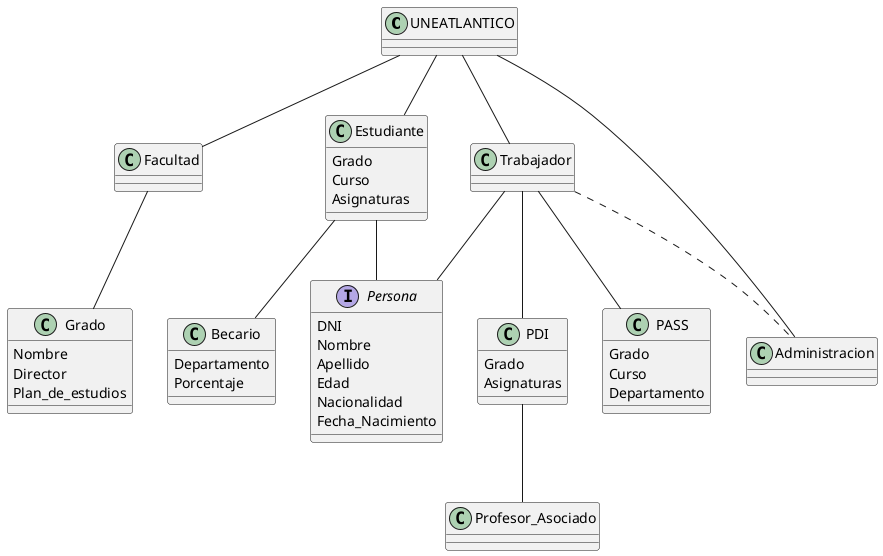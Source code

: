 @startuml universidad

class UNEATLANTICO{
   
}
class Estudiante{
   Grado
   Curso
   Asignaturas
}
class PDI {
   Grado
   Asignaturas
}
class PASS {
   Grado
   Curso
   Departamento
}
class Becario {
   Departamento
   Porcentaje
}
class Facultad
class Profesor_Asociado
class Trabajador
class Grado {
   Nombre
   Director
   Plan_de_estudios
}
class Administracion
interface Persona{
   DNI
   Nombre
   Apellido
   Edad
   Nacionalidad
   Fecha_Nacimiento
}
UNEATLANTICO -- Trabajador
UNEATLANTICO -- Estudiante
UNEATLANTICO -- Facultad
UNEATLANTICO -- Administracion
Trabajador -- Persona
Trabajador .. Administracion
Trabajador -- PDI
Trabajador -- PASS
Estudiante -- Persona
Estudiante -- Becario
PDI -- Profesor_Asociado
Facultad -- Grado

@enduml